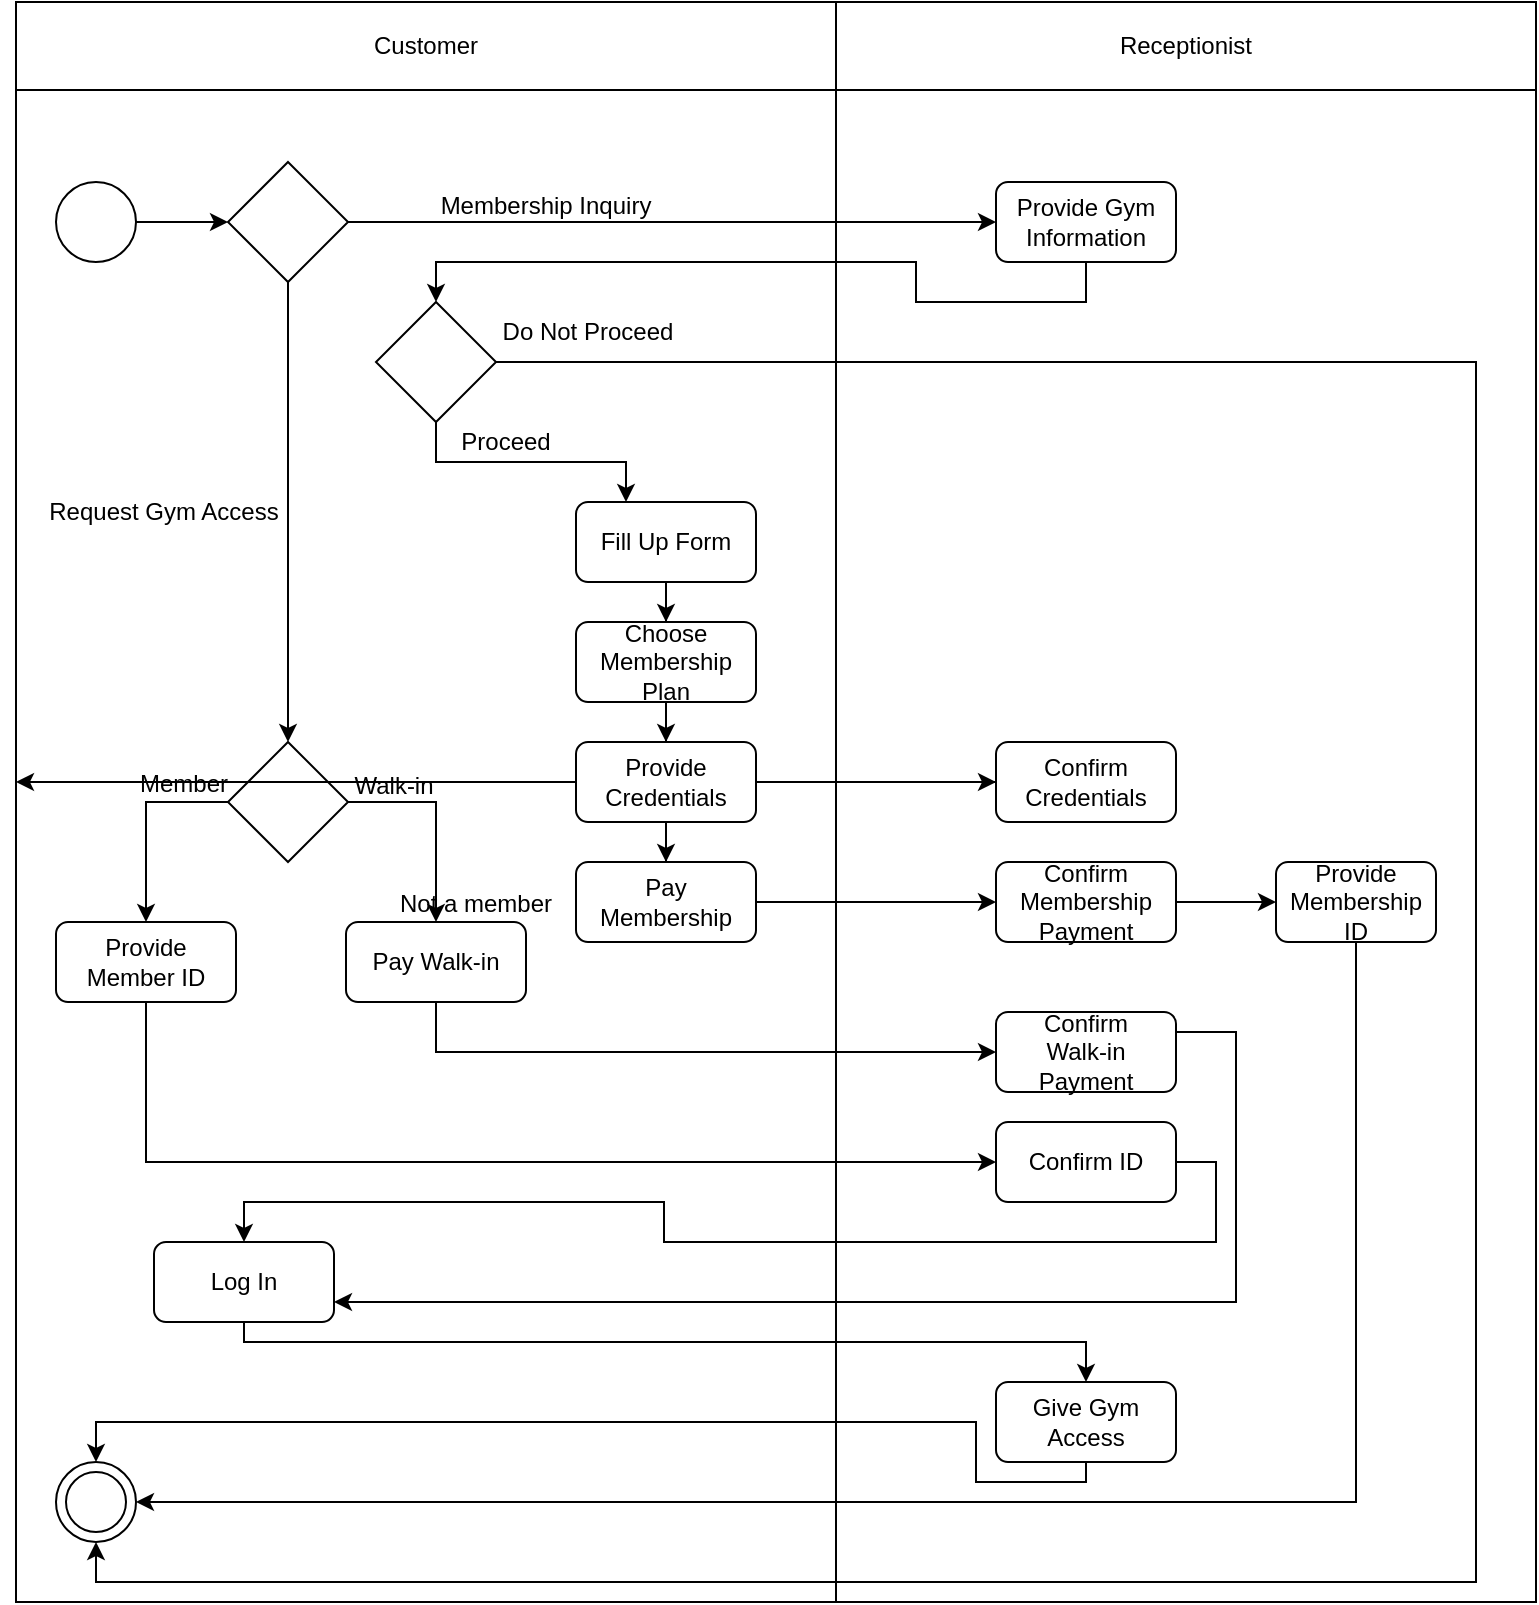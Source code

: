 <mxfile version="24.7.14">
  <diagram id="prtHgNgQTEPvFCAcTncT" name="Page-1">
    <mxGraphModel dx="1633" dy="755" grid="1" gridSize="10" guides="1" tooltips="1" connect="1" arrows="1" fold="1" page="1" pageScale="1" pageWidth="827" pageHeight="1169" math="0" shadow="0">
      <root>
        <mxCell id="0" />
        <mxCell id="1" parent="0" />
        <mxCell id="Im2IujWXLCtxK3zsTkd3-11" value="" style="shape=table;startSize=0;container=1;collapsible=0;childLayout=tableLayout;" vertex="1" parent="1">
          <mxGeometry x="70" y="40" width="760" height="800" as="geometry" />
        </mxCell>
        <mxCell id="Im2IujWXLCtxK3zsTkd3-12" value="" style="shape=tableRow;horizontal=0;startSize=0;swimlaneHead=0;swimlaneBody=0;strokeColor=inherit;top=0;left=0;bottom=0;right=0;collapsible=0;dropTarget=0;fillColor=none;points=[[0,0.5],[1,0.5]];portConstraint=eastwest;" vertex="1" parent="Im2IujWXLCtxK3zsTkd3-11">
          <mxGeometry width="760" height="44" as="geometry" />
        </mxCell>
        <mxCell id="Im2IujWXLCtxK3zsTkd3-13" value="Customer" style="shape=partialRectangle;html=1;whiteSpace=wrap;connectable=0;strokeColor=inherit;overflow=hidden;fillColor=none;top=0;left=0;bottom=0;right=0;pointerEvents=1;" vertex="1" parent="Im2IujWXLCtxK3zsTkd3-12">
          <mxGeometry width="410" height="44" as="geometry">
            <mxRectangle width="410" height="44" as="alternateBounds" />
          </mxGeometry>
        </mxCell>
        <mxCell id="Im2IujWXLCtxK3zsTkd3-14" value="Receptionist" style="shape=partialRectangle;html=1;whiteSpace=wrap;connectable=0;strokeColor=inherit;overflow=hidden;fillColor=none;top=0;left=0;bottom=0;right=0;pointerEvents=1;" vertex="1" parent="Im2IujWXLCtxK3zsTkd3-12">
          <mxGeometry x="410" width="350" height="44" as="geometry">
            <mxRectangle width="350" height="44" as="alternateBounds" />
          </mxGeometry>
        </mxCell>
        <mxCell id="Im2IujWXLCtxK3zsTkd3-15" value="" style="shape=tableRow;horizontal=0;startSize=0;swimlaneHead=0;swimlaneBody=0;strokeColor=inherit;top=0;left=0;bottom=0;right=0;collapsible=0;dropTarget=0;fillColor=none;points=[[0,0.5],[1,0.5]];portConstraint=eastwest;" vertex="1" parent="Im2IujWXLCtxK3zsTkd3-11">
          <mxGeometry y="44" width="760" height="756" as="geometry" />
        </mxCell>
        <mxCell id="Im2IujWXLCtxK3zsTkd3-16" value="" style="shape=partialRectangle;html=1;whiteSpace=wrap;connectable=0;strokeColor=inherit;overflow=hidden;fillColor=none;top=0;left=0;bottom=0;right=0;pointerEvents=1;" vertex="1" parent="Im2IujWXLCtxK3zsTkd3-15">
          <mxGeometry width="410" height="756" as="geometry">
            <mxRectangle width="410" height="756" as="alternateBounds" />
          </mxGeometry>
        </mxCell>
        <mxCell id="Im2IujWXLCtxK3zsTkd3-17" value="" style="shape=partialRectangle;html=1;whiteSpace=wrap;connectable=0;strokeColor=inherit;overflow=hidden;fillColor=none;top=0;left=0;bottom=0;right=0;pointerEvents=1;" vertex="1" parent="Im2IujWXLCtxK3zsTkd3-15">
          <mxGeometry x="410" width="350" height="756" as="geometry">
            <mxRectangle width="350" height="756" as="alternateBounds" />
          </mxGeometry>
        </mxCell>
        <mxCell id="Im2IujWXLCtxK3zsTkd3-24" value="" style="whiteSpace=wrap;html=1;" vertex="1" parent="Im2IujWXLCtxK3zsTkd3-15">
          <mxGeometry x="760" width="NaN" height="756" as="geometry">
            <mxRectangle width="NaN" height="756" as="alternateBounds" />
          </mxGeometry>
        </mxCell>
        <mxCell id="rvdJIMKBWjh_Pe81FS9a-73" value="" style="ellipse;whiteSpace=wrap;html=1;rounded=1;" vertex="1" parent="Im2IujWXLCtxK3zsTkd3-15">
          <mxGeometry width="NaN" height="756" as="geometry">
            <mxRectangle width="NaN" height="756" as="alternateBounds" />
          </mxGeometry>
        </mxCell>
        <mxCell id="rvdJIMKBWjh_Pe81FS9a-49" value="" style="edgeStyle=orthogonalEdgeStyle;rounded=0;orthogonalLoop=1;jettySize=auto;html=1;" edge="1" parent="1" source="Im2IujWXLCtxK3zsTkd3-19" target="Im2IujWXLCtxK3zsTkd3-66">
          <mxGeometry relative="1" as="geometry" />
        </mxCell>
        <mxCell id="Im2IujWXLCtxK3zsTkd3-19" value="" style="ellipse;whiteSpace=wrap;html=1;aspect=fixed;" vertex="1" parent="1">
          <mxGeometry x="90" y="130" width="40" height="40" as="geometry" />
        </mxCell>
        <mxCell id="rvdJIMKBWjh_Pe81FS9a-55" value="" style="edgeStyle=orthogonalEdgeStyle;rounded=0;orthogonalLoop=1;jettySize=auto;html=1;" edge="1" parent="1" source="Im2IujWXLCtxK3zsTkd3-20" target="Im2IujWXLCtxK3zsTkd3-71">
          <mxGeometry relative="1" as="geometry">
            <Array as="points">
              <mxPoint x="135" y="440" />
            </Array>
          </mxGeometry>
        </mxCell>
        <mxCell id="rvdJIMKBWjh_Pe81FS9a-56" value="" style="edgeStyle=orthogonalEdgeStyle;rounded=0;orthogonalLoop=1;jettySize=auto;html=1;exitX=1;exitY=0.5;exitDx=0;exitDy=0;" edge="1" parent="1" source="Im2IujWXLCtxK3zsTkd3-20" target="rvdJIMKBWjh_Pe81FS9a-20">
          <mxGeometry relative="1" as="geometry" />
        </mxCell>
        <mxCell id="Im2IujWXLCtxK3zsTkd3-20" value="" style="rhombus;whiteSpace=wrap;html=1;" vertex="1" parent="1">
          <mxGeometry x="176" y="410" width="60" height="60" as="geometry" />
        </mxCell>
        <mxCell id="rvdJIMKBWjh_Pe81FS9a-97" style="edgeStyle=orthogonalEdgeStyle;rounded=0;orthogonalLoop=1;jettySize=auto;html=1;exitX=0.5;exitY=1;exitDx=0;exitDy=0;entryX=1;entryY=0.5;entryDx=0;entryDy=0;" edge="1" parent="1" source="Im2IujWXLCtxK3zsTkd3-28" target="Im2IujWXLCtxK3zsTkd3-44">
          <mxGeometry relative="1" as="geometry" />
        </mxCell>
        <mxCell id="Im2IujWXLCtxK3zsTkd3-28" value="Provide Membership&lt;div&gt;ID&lt;/div&gt;" style="rounded=1;whiteSpace=wrap;html=1;" vertex="1" parent="1">
          <mxGeometry x="700" y="470" width="80" height="40" as="geometry" />
        </mxCell>
        <mxCell id="rvdJIMKBWjh_Pe81FS9a-96" value="" style="edgeStyle=orthogonalEdgeStyle;rounded=0;orthogonalLoop=1;jettySize=auto;html=1;" edge="1" parent="1" source="Im2IujWXLCtxK3zsTkd3-36" target="Im2IujWXLCtxK3zsTkd3-28">
          <mxGeometry relative="1" as="geometry" />
        </mxCell>
        <mxCell id="Im2IujWXLCtxK3zsTkd3-36" value="Confirm&lt;div&gt;Membership Payment&lt;/div&gt;" style="rounded=1;whiteSpace=wrap;html=1;" vertex="1" parent="1">
          <mxGeometry x="560" y="470" width="90" height="40" as="geometry" />
        </mxCell>
        <mxCell id="rvdJIMKBWjh_Pe81FS9a-99" style="edgeStyle=orthogonalEdgeStyle;rounded=0;orthogonalLoop=1;jettySize=auto;html=1;exitX=0.5;exitY=1;exitDx=0;exitDy=0;" edge="1" parent="1" source="Im2IujWXLCtxK3zsTkd3-41">
          <mxGeometry relative="1" as="geometry">
            <mxPoint x="110" y="770" as="targetPoint" />
            <Array as="points">
              <mxPoint x="605" y="780" />
              <mxPoint x="550" y="780" />
              <mxPoint x="550" y="750" />
              <mxPoint x="110" y="750" />
            </Array>
          </mxGeometry>
        </mxCell>
        <mxCell id="Im2IujWXLCtxK3zsTkd3-41" value="Give Gym Access" style="rounded=1;whiteSpace=wrap;html=1;" vertex="1" parent="1">
          <mxGeometry x="560" y="730" width="90" height="40" as="geometry" />
        </mxCell>
        <mxCell id="Im2IujWXLCtxK3zsTkd3-47" value="" style="group" vertex="1" connectable="0" parent="1">
          <mxGeometry x="90" y="770" width="40" height="40" as="geometry" />
        </mxCell>
        <mxCell id="Im2IujWXLCtxK3zsTkd3-44" value="" style="ellipse;whiteSpace=wrap;html=1;aspect=fixed;" vertex="1" parent="Im2IujWXLCtxK3zsTkd3-47">
          <mxGeometry width="40" height="40" as="geometry" />
        </mxCell>
        <mxCell id="Im2IujWXLCtxK3zsTkd3-46" value="" style="ellipse;whiteSpace=wrap;html=1;aspect=fixed;" vertex="1" parent="Im2IujWXLCtxK3zsTkd3-47">
          <mxGeometry x="5" y="5" width="30" height="30" as="geometry" />
        </mxCell>
        <mxCell id="rvdJIMKBWjh_Pe81FS9a-65" style="edgeStyle=orthogonalEdgeStyle;rounded=0;orthogonalLoop=1;jettySize=auto;html=1;exitX=0.5;exitY=1;exitDx=0;exitDy=0;" edge="1" parent="1" source="Im2IujWXLCtxK3zsTkd3-49" target="rvdJIMKBWjh_Pe81FS9a-62">
          <mxGeometry relative="1" as="geometry">
            <Array as="points">
              <mxPoint x="605" y="190" />
              <mxPoint x="520" y="190" />
              <mxPoint x="520" y="170" />
              <mxPoint x="280" y="170" />
            </Array>
          </mxGeometry>
        </mxCell>
        <mxCell id="Im2IujWXLCtxK3zsTkd3-49" value="Provide Gym Information" style="rounded=1;whiteSpace=wrap;html=1;" vertex="1" parent="1">
          <mxGeometry x="560" y="130" width="90" height="40" as="geometry" />
        </mxCell>
        <mxCell id="Im2IujWXLCtxK3zsTkd3-33" value="Walk-in" style="text;strokeColor=none;align=center;fillColor=none;html=1;verticalAlign=middle;whiteSpace=wrap;rounded=0;" vertex="1" parent="1">
          <mxGeometry x="229" y="417" width="60" height="30" as="geometry" />
        </mxCell>
        <mxCell id="Im2IujWXLCtxK3zsTkd3-34" value="Member" style="text;strokeColor=none;align=center;fillColor=none;html=1;verticalAlign=middle;whiteSpace=wrap;rounded=0;" vertex="1" parent="1">
          <mxGeometry x="124" y="416" width="60" height="30" as="geometry" />
        </mxCell>
        <mxCell id="rvdJIMKBWjh_Pe81FS9a-51" value="" style="edgeStyle=orthogonalEdgeStyle;rounded=0;orthogonalLoop=1;jettySize=auto;html=1;" edge="1" parent="1" source="Im2IujWXLCtxK3zsTkd3-66" target="Im2IujWXLCtxK3zsTkd3-49">
          <mxGeometry relative="1" as="geometry" />
        </mxCell>
        <mxCell id="rvdJIMKBWjh_Pe81FS9a-53" value="" style="edgeStyle=orthogonalEdgeStyle;rounded=0;orthogonalLoop=1;jettySize=auto;html=1;" edge="1" parent="1" source="Im2IujWXLCtxK3zsTkd3-66" target="Im2IujWXLCtxK3zsTkd3-20">
          <mxGeometry relative="1" as="geometry" />
        </mxCell>
        <mxCell id="Im2IujWXLCtxK3zsTkd3-66" value="" style="rhombus;whiteSpace=wrap;html=1;" vertex="1" parent="1">
          <mxGeometry x="176" y="120" width="60" height="60" as="geometry" />
        </mxCell>
        <mxCell id="rvdJIMKBWjh_Pe81FS9a-85" style="edgeStyle=orthogonalEdgeStyle;rounded=0;orthogonalLoop=1;jettySize=auto;html=1;exitX=0.5;exitY=1;exitDx=0;exitDy=0;entryX=0;entryY=0.5;entryDx=0;entryDy=0;" edge="1" parent="1" source="Im2IujWXLCtxK3zsTkd3-71" target="Im2IujWXLCtxK3zsTkd3-80">
          <mxGeometry relative="1" as="geometry" />
        </mxCell>
        <mxCell id="Im2IujWXLCtxK3zsTkd3-71" value="Provide Member ID" style="rounded=1;whiteSpace=wrap;html=1;" vertex="1" parent="1">
          <mxGeometry x="90" y="500" width="90" height="40" as="geometry" />
        </mxCell>
        <mxCell id="rvdJIMKBWjh_Pe81FS9a-70" value="" style="edgeStyle=orthogonalEdgeStyle;rounded=0;orthogonalLoop=1;jettySize=auto;html=1;" edge="1" parent="1" source="Im2IujWXLCtxK3zsTkd3-73" target="rvdJIMKBWjh_Pe81FS9a-19">
          <mxGeometry relative="1" as="geometry" />
        </mxCell>
        <mxCell id="Im2IujWXLCtxK3zsTkd3-73" value="Fill Up Form" style="rounded=1;whiteSpace=wrap;html=1;" vertex="1" parent="1">
          <mxGeometry x="350" y="290" width="90" height="40" as="geometry" />
        </mxCell>
        <mxCell id="rvdJIMKBWjh_Pe81FS9a-100" style="edgeStyle=orthogonalEdgeStyle;rounded=0;orthogonalLoop=1;jettySize=auto;html=1;exitX=1;exitY=0.5;exitDx=0;exitDy=0;entryX=0.5;entryY=0;entryDx=0;entryDy=0;" edge="1" parent="1" source="Im2IujWXLCtxK3zsTkd3-80" target="rvdJIMKBWjh_Pe81FS9a-5">
          <mxGeometry relative="1" as="geometry">
            <Array as="points">
              <mxPoint x="670" y="620" />
              <mxPoint x="670" y="660" />
              <mxPoint x="394" y="660" />
              <mxPoint x="394" y="640" />
              <mxPoint x="184" y="640" />
            </Array>
          </mxGeometry>
        </mxCell>
        <mxCell id="Im2IujWXLCtxK3zsTkd3-80" value="Confirm ID" style="rounded=1;whiteSpace=wrap;html=1;" vertex="1" parent="1">
          <mxGeometry x="560" y="600" width="90" height="40" as="geometry" />
        </mxCell>
        <mxCell id="rvdJIMKBWjh_Pe81FS9a-98" style="edgeStyle=orthogonalEdgeStyle;rounded=0;orthogonalLoop=1;jettySize=auto;html=1;exitX=0.5;exitY=1;exitDx=0;exitDy=0;entryX=0.5;entryY=0;entryDx=0;entryDy=0;" edge="1" parent="1" source="rvdJIMKBWjh_Pe81FS9a-5" target="Im2IujWXLCtxK3zsTkd3-41">
          <mxGeometry relative="1" as="geometry">
            <Array as="points">
              <mxPoint x="184" y="710" />
              <mxPoint x="605" y="710" />
            </Array>
          </mxGeometry>
        </mxCell>
        <mxCell id="rvdJIMKBWjh_Pe81FS9a-5" value="Log In" style="rounded=1;whiteSpace=wrap;html=1;" vertex="1" parent="1">
          <mxGeometry x="139" y="660" width="90" height="40" as="geometry" />
        </mxCell>
        <mxCell id="rvdJIMKBWjh_Pe81FS9a-12" value="Request Gym Access" style="text;strokeColor=none;align=center;fillColor=none;html=1;verticalAlign=middle;whiteSpace=wrap;rounded=0;" vertex="1" parent="1">
          <mxGeometry x="79" y="280" width="130" height="30" as="geometry" />
        </mxCell>
        <mxCell id="Im2IujWXLCtxK3zsTkd3-95" value="Not a member" style="text;strokeColor=none;align=center;fillColor=none;html=1;verticalAlign=middle;whiteSpace=wrap;rounded=0;" vertex="1" parent="1">
          <mxGeometry x="255" y="476" width="90" height="30" as="geometry" />
        </mxCell>
        <mxCell id="rvdJIMKBWjh_Pe81FS9a-95" value="" style="edgeStyle=orthogonalEdgeStyle;rounded=0;orthogonalLoop=1;jettySize=auto;html=1;" edge="1" parent="1" source="Im2IujWXLCtxK3zsTkd3-70" target="Im2IujWXLCtxK3zsTkd3-36">
          <mxGeometry relative="1" as="geometry" />
        </mxCell>
        <mxCell id="Im2IujWXLCtxK3zsTkd3-70" value="Pay Membership" style="rounded=1;whiteSpace=wrap;html=1;" vertex="1" parent="1">
          <mxGeometry x="350" y="470" width="90" height="40" as="geometry" />
        </mxCell>
        <mxCell id="rvdJIMKBWjh_Pe81FS9a-18" value="Do Not Proceed" style="text;strokeColor=none;align=center;fillColor=none;html=1;verticalAlign=middle;whiteSpace=wrap;rounded=0;" vertex="1" parent="1">
          <mxGeometry x="311" y="190" width="90" height="30" as="geometry" />
        </mxCell>
        <mxCell id="rvdJIMKBWjh_Pe81FS9a-71" value="" style="edgeStyle=orthogonalEdgeStyle;rounded=0;orthogonalLoop=1;jettySize=auto;html=1;" edge="1" parent="1" source="rvdJIMKBWjh_Pe81FS9a-19" target="rvdJIMKBWjh_Pe81FS9a-22">
          <mxGeometry relative="1" as="geometry" />
        </mxCell>
        <mxCell id="rvdJIMKBWjh_Pe81FS9a-19" value="Choose Membership Plan" style="rounded=1;whiteSpace=wrap;html=1;" vertex="1" parent="1">
          <mxGeometry x="350" y="350" width="90" height="40" as="geometry" />
        </mxCell>
        <mxCell id="rvdJIMKBWjh_Pe81FS9a-83" style="edgeStyle=orthogonalEdgeStyle;rounded=0;orthogonalLoop=1;jettySize=auto;html=1;exitX=0.5;exitY=1;exitDx=0;exitDy=0;entryX=0;entryY=0.5;entryDx=0;entryDy=0;" edge="1" parent="1" source="rvdJIMKBWjh_Pe81FS9a-20" target="rvdJIMKBWjh_Pe81FS9a-82">
          <mxGeometry relative="1" as="geometry" />
        </mxCell>
        <mxCell id="rvdJIMKBWjh_Pe81FS9a-20" value="Pay Walk-in" style="rounded=1;whiteSpace=wrap;html=1;" vertex="1" parent="1">
          <mxGeometry x="235" y="500" width="90" height="40" as="geometry" />
        </mxCell>
        <mxCell id="rvdJIMKBWjh_Pe81FS9a-74" value="" style="edgeStyle=orthogonalEdgeStyle;rounded=0;orthogonalLoop=1;jettySize=auto;html=1;" edge="1" parent="1" source="rvdJIMKBWjh_Pe81FS9a-21" target="rvdJIMKBWjh_Pe81FS9a-73">
          <mxGeometry relative="1" as="geometry" />
        </mxCell>
        <mxCell id="rvdJIMKBWjh_Pe81FS9a-21" value="Confirm Credentials" style="rounded=1;whiteSpace=wrap;html=1;" vertex="1" parent="1">
          <mxGeometry x="560" y="410" width="90" height="40" as="geometry" />
        </mxCell>
        <mxCell id="rvdJIMKBWjh_Pe81FS9a-72" value="" style="edgeStyle=orthogonalEdgeStyle;rounded=0;orthogonalLoop=1;jettySize=auto;html=1;" edge="1" parent="1" source="rvdJIMKBWjh_Pe81FS9a-22" target="rvdJIMKBWjh_Pe81FS9a-21">
          <mxGeometry relative="1" as="geometry" />
        </mxCell>
        <mxCell id="rvdJIMKBWjh_Pe81FS9a-81" value="" style="edgeStyle=orthogonalEdgeStyle;rounded=0;orthogonalLoop=1;jettySize=auto;html=1;" edge="1" parent="1" source="rvdJIMKBWjh_Pe81FS9a-22" target="Im2IujWXLCtxK3zsTkd3-70">
          <mxGeometry relative="1" as="geometry" />
        </mxCell>
        <mxCell id="rvdJIMKBWjh_Pe81FS9a-22" value="Provide Credentials" style="rounded=1;whiteSpace=wrap;html=1;" vertex="1" parent="1">
          <mxGeometry x="350" y="410" width="90" height="40" as="geometry" />
        </mxCell>
        <mxCell id="rvdJIMKBWjh_Pe81FS9a-23" value="Proceed" style="text;strokeColor=none;align=center;fillColor=none;html=1;verticalAlign=middle;whiteSpace=wrap;rounded=0;" vertex="1" parent="1">
          <mxGeometry x="270" y="245" width="90" height="30" as="geometry" />
        </mxCell>
        <mxCell id="rvdJIMKBWjh_Pe81FS9a-24" value="Membership Inquiry" style="text;strokeColor=none;align=center;fillColor=none;html=1;verticalAlign=middle;whiteSpace=wrap;rounded=0;" vertex="1" parent="1">
          <mxGeometry x="270" y="127" width="130" height="30" as="geometry" />
        </mxCell>
        <mxCell id="rvdJIMKBWjh_Pe81FS9a-68" value="" style="edgeStyle=orthogonalEdgeStyle;rounded=0;orthogonalLoop=1;jettySize=auto;html=1;" edge="1" parent="1" source="rvdJIMKBWjh_Pe81FS9a-62" target="Im2IujWXLCtxK3zsTkd3-73">
          <mxGeometry relative="1" as="geometry">
            <Array as="points">
              <mxPoint x="280" y="270" />
              <mxPoint x="375" y="270" />
            </Array>
          </mxGeometry>
        </mxCell>
        <mxCell id="rvdJIMKBWjh_Pe81FS9a-69" style="edgeStyle=orthogonalEdgeStyle;rounded=0;orthogonalLoop=1;jettySize=auto;html=1;exitX=1;exitY=0.5;exitDx=0;exitDy=0;entryX=0.5;entryY=1;entryDx=0;entryDy=0;" edge="1" parent="1" source="rvdJIMKBWjh_Pe81FS9a-62" target="Im2IujWXLCtxK3zsTkd3-44">
          <mxGeometry relative="1" as="geometry">
            <mxPoint x="130" y="790" as="targetPoint" />
            <Array as="points">
              <mxPoint x="800" y="220" />
              <mxPoint x="800" y="830" />
              <mxPoint x="110" y="830" />
            </Array>
          </mxGeometry>
        </mxCell>
        <mxCell id="rvdJIMKBWjh_Pe81FS9a-62" value="" style="rhombus;whiteSpace=wrap;html=1;" vertex="1" parent="1">
          <mxGeometry x="250" y="190" width="60" height="60" as="geometry" />
        </mxCell>
        <mxCell id="rvdJIMKBWjh_Pe81FS9a-89" style="edgeStyle=orthogonalEdgeStyle;rounded=0;orthogonalLoop=1;jettySize=auto;html=1;exitX=1;exitY=0.25;exitDx=0;exitDy=0;" edge="1" parent="1" source="rvdJIMKBWjh_Pe81FS9a-82">
          <mxGeometry relative="1" as="geometry">
            <mxPoint x="229" y="690" as="targetPoint" />
            <Array as="points">
              <mxPoint x="680" y="555" />
              <mxPoint x="680" y="690" />
              <mxPoint x="229" y="690" />
            </Array>
          </mxGeometry>
        </mxCell>
        <mxCell id="rvdJIMKBWjh_Pe81FS9a-82" value="Confirm&lt;div&gt;Walk-in Payment&lt;/div&gt;" style="rounded=1;whiteSpace=wrap;html=1;" vertex="1" parent="1">
          <mxGeometry x="560" y="545" width="90" height="40" as="geometry" />
        </mxCell>
        <mxCell id="rvdJIMKBWjh_Pe81FS9a-93" style="edgeStyle=orthogonalEdgeStyle;rounded=0;orthogonalLoop=1;jettySize=auto;html=1;exitX=0.5;exitY=1;exitDx=0;exitDy=0;" edge="1" parent="1" source="Im2IujWXLCtxK3zsTkd3-36" target="Im2IujWXLCtxK3zsTkd3-36">
          <mxGeometry relative="1" as="geometry" />
        </mxCell>
      </root>
    </mxGraphModel>
  </diagram>
</mxfile>

